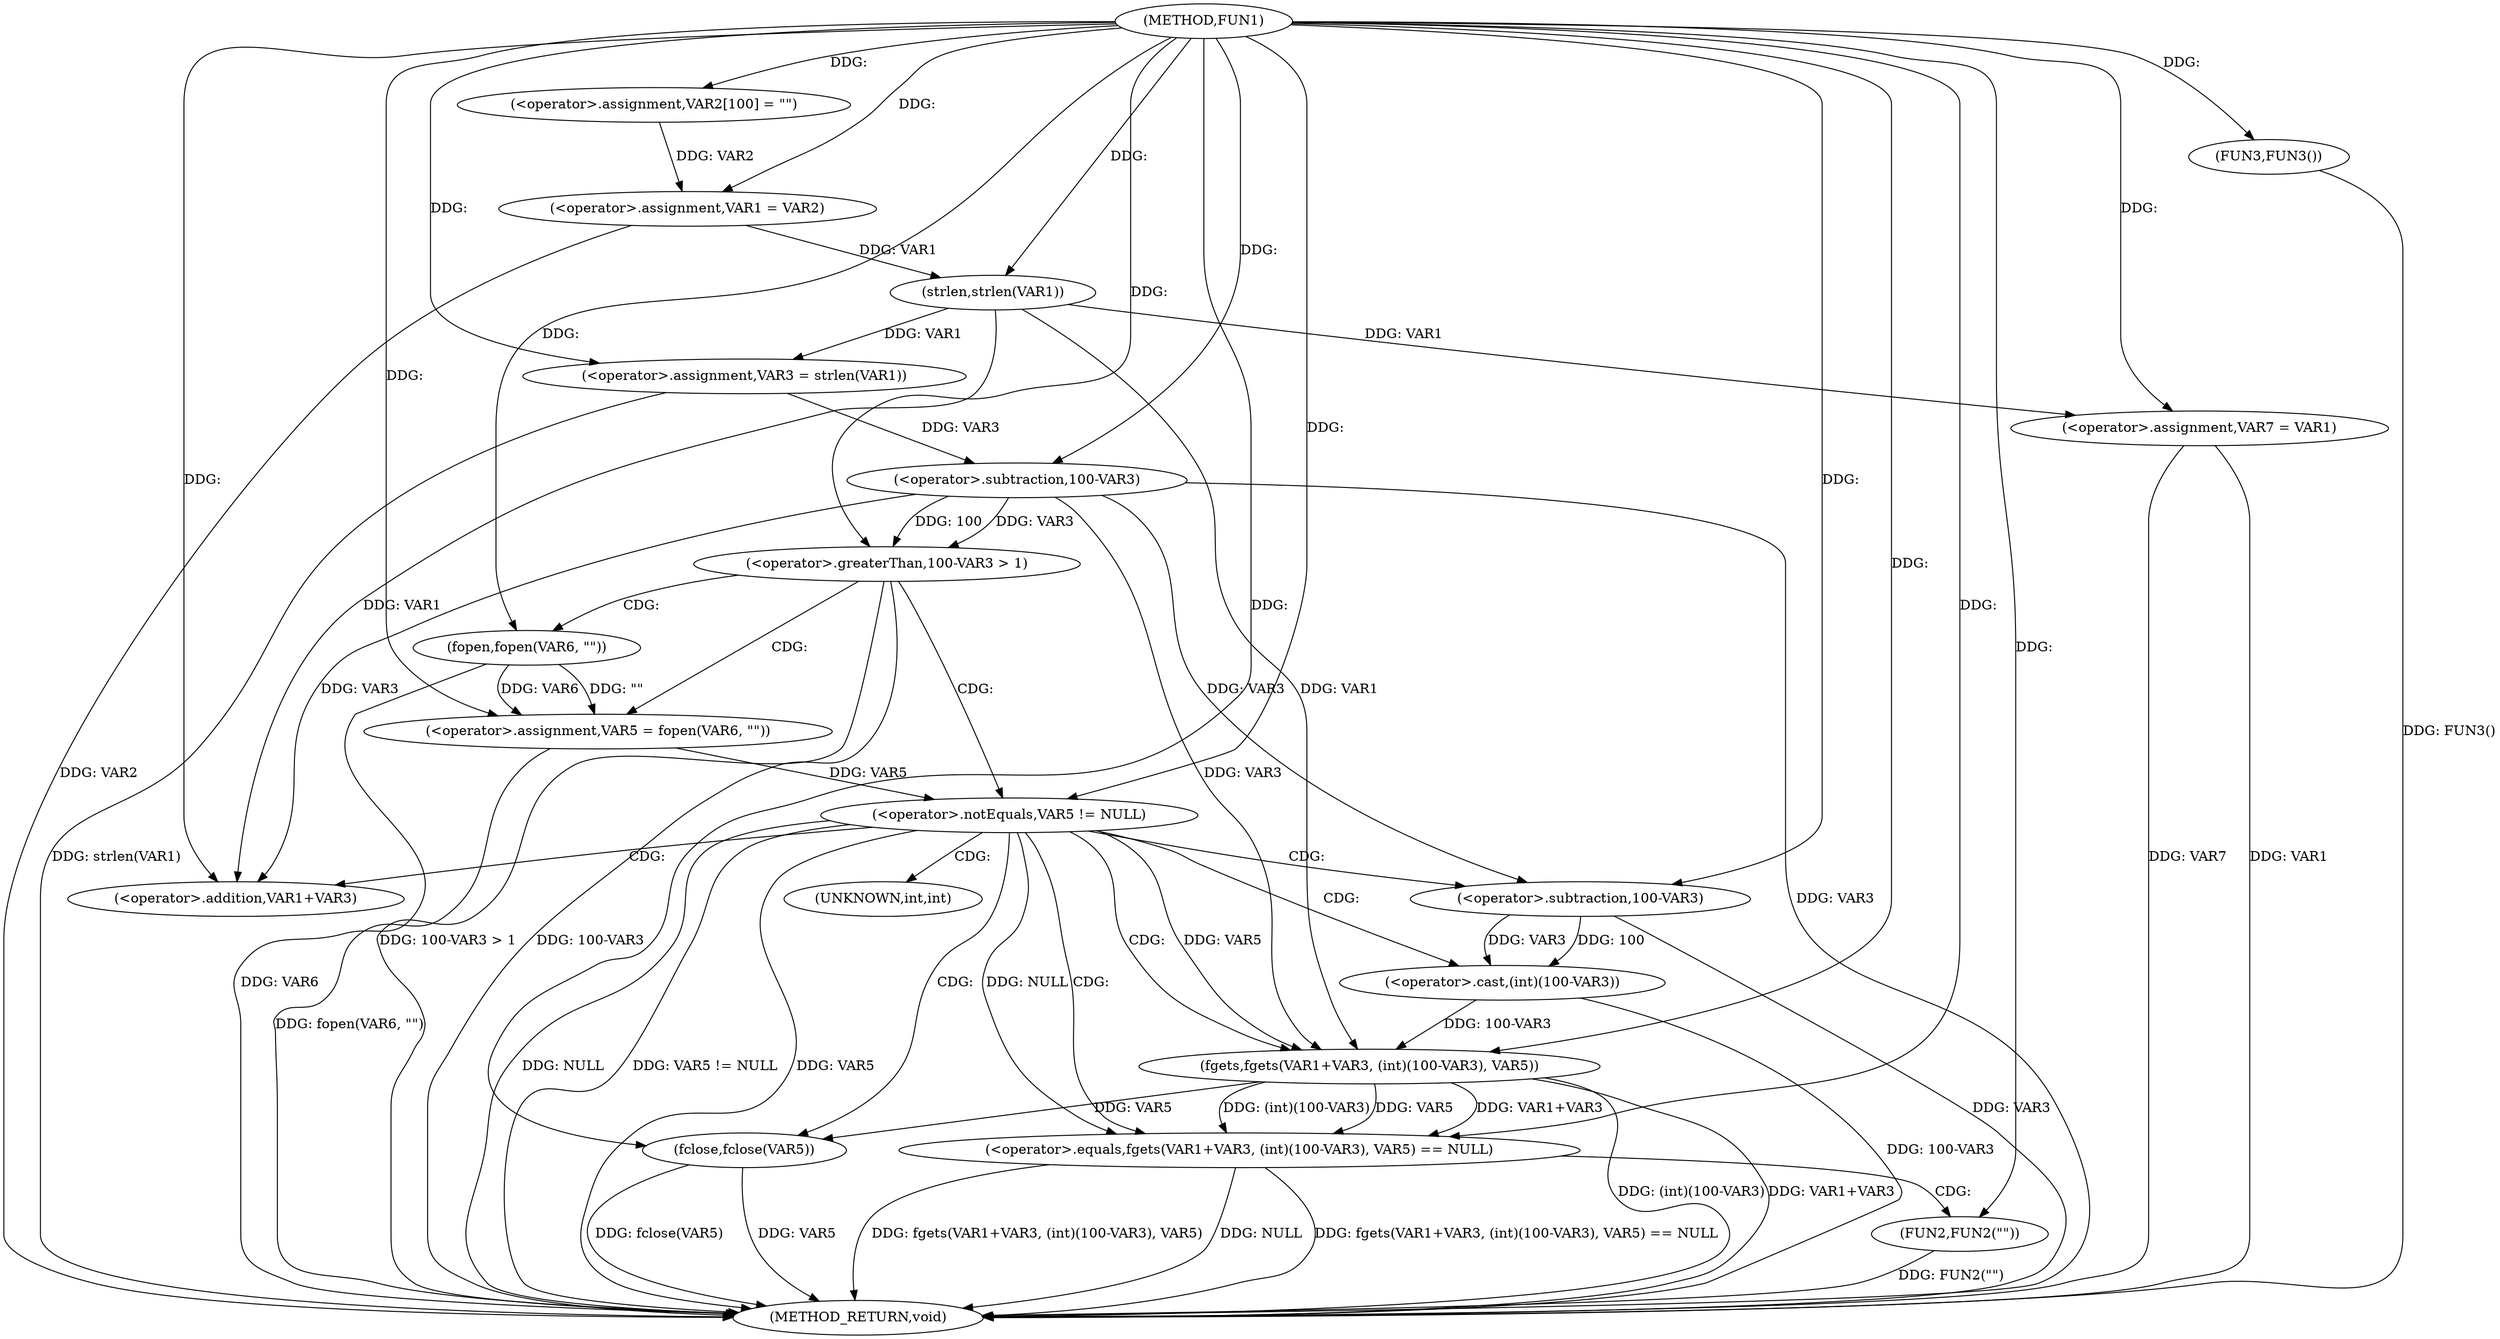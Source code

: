 digraph FUN1 {  
"1000100" [label = "(METHOD,FUN1)" ]
"1000156" [label = "(METHOD_RETURN,void)" ]
"1000104" [label = "(<operator>.assignment,VAR2[100] = \"\")" ]
"1000107" [label = "(<operator>.assignment,VAR1 = VAR2)" ]
"1000112" [label = "(<operator>.assignment,VAR3 = strlen(VAR1))" ]
"1000114" [label = "(strlen,strlen(VAR1))" ]
"1000118" [label = "(<operator>.greaterThan,100-VAR3 > 1)" ]
"1000119" [label = "(<operator>.subtraction,100-VAR3)" ]
"1000124" [label = "(<operator>.assignment,VAR5 = fopen(VAR6, \"\"))" ]
"1000126" [label = "(fopen,fopen(VAR6, \"\"))" ]
"1000130" [label = "(<operator>.notEquals,VAR5 != NULL)" ]
"1000135" [label = "(<operator>.equals,fgets(VAR1+VAR3, (int)(100-VAR3), VAR5) == NULL)" ]
"1000136" [label = "(fgets,fgets(VAR1+VAR3, (int)(100-VAR3), VAR5))" ]
"1000137" [label = "(<operator>.addition,VAR1+VAR3)" ]
"1000140" [label = "(<operator>.cast,(int)(100-VAR3))" ]
"1000142" [label = "(<operator>.subtraction,100-VAR3)" ]
"1000148" [label = "(FUN2,FUN2(\"\"))" ]
"1000150" [label = "(fclose,fclose(VAR5))" ]
"1000152" [label = "(<operator>.assignment,VAR7 = VAR1)" ]
"1000155" [label = "(FUN3,FUN3())" ]
"1000141" [label = "(UNKNOWN,int,int)" ]
  "1000140" -> "1000156"  [ label = "DDG: 100-VAR3"] 
  "1000112" -> "1000156"  [ label = "DDG: strlen(VAR1)"] 
  "1000130" -> "1000156"  [ label = "DDG: NULL"] 
  "1000119" -> "1000156"  [ label = "DDG: VAR3"] 
  "1000148" -> "1000156"  [ label = "DDG: FUN2(\"\")"] 
  "1000118" -> "1000156"  [ label = "DDG: 100-VAR3 > 1"] 
  "1000152" -> "1000156"  [ label = "DDG: VAR1"] 
  "1000135" -> "1000156"  [ label = "DDG: fgets(VAR1+VAR3, (int)(100-VAR3), VAR5) == NULL"] 
  "1000135" -> "1000156"  [ label = "DDG: fgets(VAR1+VAR3, (int)(100-VAR3), VAR5)"] 
  "1000150" -> "1000156"  [ label = "DDG: fclose(VAR5)"] 
  "1000118" -> "1000156"  [ label = "DDG: 100-VAR3"] 
  "1000135" -> "1000156"  [ label = "DDG: NULL"] 
  "1000130" -> "1000156"  [ label = "DDG: VAR5 != NULL"] 
  "1000124" -> "1000156"  [ label = "DDG: fopen(VAR6, \"\")"] 
  "1000150" -> "1000156"  [ label = "DDG: VAR5"] 
  "1000136" -> "1000156"  [ label = "DDG: (int)(100-VAR3)"] 
  "1000155" -> "1000156"  [ label = "DDG: FUN3()"] 
  "1000142" -> "1000156"  [ label = "DDG: VAR3"] 
  "1000126" -> "1000156"  [ label = "DDG: VAR6"] 
  "1000152" -> "1000156"  [ label = "DDG: VAR7"] 
  "1000136" -> "1000156"  [ label = "DDG: VAR1+VAR3"] 
  "1000107" -> "1000156"  [ label = "DDG: VAR2"] 
  "1000130" -> "1000156"  [ label = "DDG: VAR5"] 
  "1000100" -> "1000104"  [ label = "DDG: "] 
  "1000104" -> "1000107"  [ label = "DDG: VAR2"] 
  "1000100" -> "1000107"  [ label = "DDG: "] 
  "1000114" -> "1000112"  [ label = "DDG: VAR1"] 
  "1000100" -> "1000112"  [ label = "DDG: "] 
  "1000107" -> "1000114"  [ label = "DDG: VAR1"] 
  "1000100" -> "1000114"  [ label = "DDG: "] 
  "1000119" -> "1000118"  [ label = "DDG: 100"] 
  "1000119" -> "1000118"  [ label = "DDG: VAR3"] 
  "1000100" -> "1000119"  [ label = "DDG: "] 
  "1000112" -> "1000119"  [ label = "DDG: VAR3"] 
  "1000100" -> "1000118"  [ label = "DDG: "] 
  "1000126" -> "1000124"  [ label = "DDG: VAR6"] 
  "1000126" -> "1000124"  [ label = "DDG: \"\""] 
  "1000100" -> "1000124"  [ label = "DDG: "] 
  "1000100" -> "1000126"  [ label = "DDG: "] 
  "1000124" -> "1000130"  [ label = "DDG: VAR5"] 
  "1000100" -> "1000130"  [ label = "DDG: "] 
  "1000136" -> "1000135"  [ label = "DDG: VAR1+VAR3"] 
  "1000136" -> "1000135"  [ label = "DDG: (int)(100-VAR3)"] 
  "1000136" -> "1000135"  [ label = "DDG: VAR5"] 
  "1000114" -> "1000136"  [ label = "DDG: VAR1"] 
  "1000100" -> "1000136"  [ label = "DDG: "] 
  "1000119" -> "1000136"  [ label = "DDG: VAR3"] 
  "1000114" -> "1000137"  [ label = "DDG: VAR1"] 
  "1000100" -> "1000137"  [ label = "DDG: "] 
  "1000119" -> "1000137"  [ label = "DDG: VAR3"] 
  "1000140" -> "1000136"  [ label = "DDG: 100-VAR3"] 
  "1000142" -> "1000140"  [ label = "DDG: 100"] 
  "1000142" -> "1000140"  [ label = "DDG: VAR3"] 
  "1000100" -> "1000142"  [ label = "DDG: "] 
  "1000119" -> "1000142"  [ label = "DDG: VAR3"] 
  "1000130" -> "1000136"  [ label = "DDG: VAR5"] 
  "1000130" -> "1000135"  [ label = "DDG: NULL"] 
  "1000100" -> "1000135"  [ label = "DDG: "] 
  "1000100" -> "1000148"  [ label = "DDG: "] 
  "1000136" -> "1000150"  [ label = "DDG: VAR5"] 
  "1000100" -> "1000150"  [ label = "DDG: "] 
  "1000114" -> "1000152"  [ label = "DDG: VAR1"] 
  "1000100" -> "1000152"  [ label = "DDG: "] 
  "1000100" -> "1000155"  [ label = "DDG: "] 
  "1000118" -> "1000126"  [ label = "CDG: "] 
  "1000118" -> "1000124"  [ label = "CDG: "] 
  "1000118" -> "1000130"  [ label = "CDG: "] 
  "1000130" -> "1000142"  [ label = "CDG: "] 
  "1000130" -> "1000137"  [ label = "CDG: "] 
  "1000130" -> "1000141"  [ label = "CDG: "] 
  "1000130" -> "1000150"  [ label = "CDG: "] 
  "1000130" -> "1000135"  [ label = "CDG: "] 
  "1000130" -> "1000136"  [ label = "CDG: "] 
  "1000130" -> "1000140"  [ label = "CDG: "] 
  "1000135" -> "1000148"  [ label = "CDG: "] 
}

